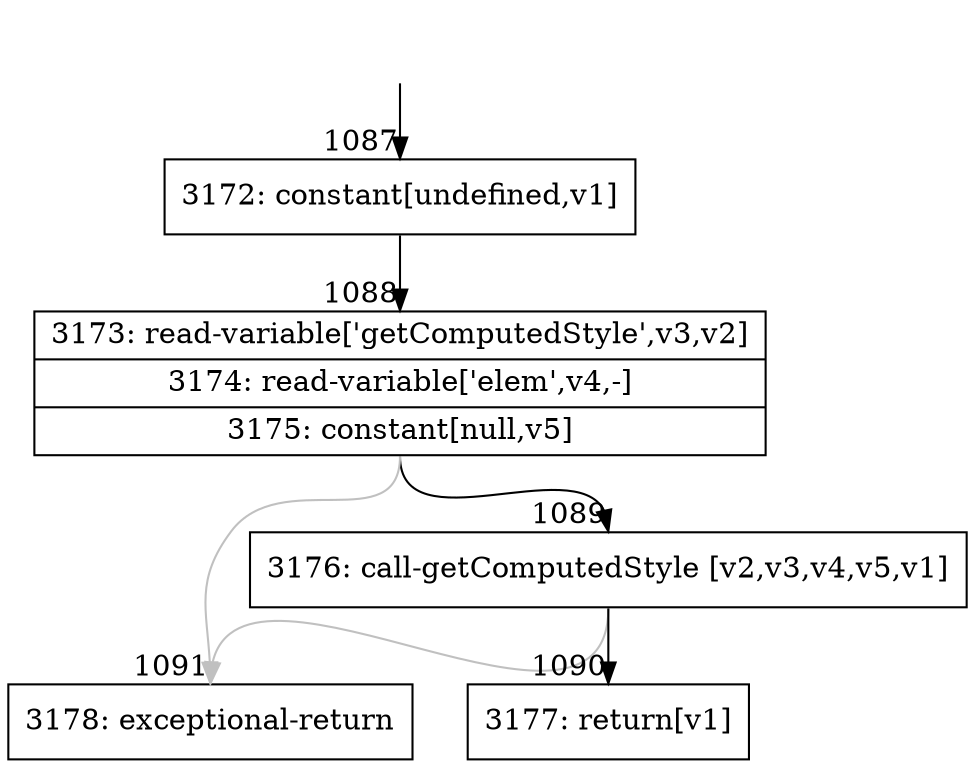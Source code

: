 digraph {
rankdir="TD"
BB_entry101[shape=none,label=""];
BB_entry101 -> BB1087 [tailport=s, headport=n, headlabel="    1087"]
BB1087 [shape=record label="{3172: constant[undefined,v1]}" ] 
BB1087 -> BB1088 [tailport=s, headport=n, headlabel="      1088"]
BB1088 [shape=record label="{3173: read-variable['getComputedStyle',v3,v2]|3174: read-variable['elem',v4,-]|3175: constant[null,v5]}" ] 
BB1088 -> BB1089 [tailport=s, headport=n, headlabel="      1089"]
BB1088 -> BB1091 [tailport=s, headport=n, color=gray, headlabel="      1091"]
BB1089 [shape=record label="{3176: call-getComputedStyle [v2,v3,v4,v5,v1]}" ] 
BB1089 -> BB1090 [tailport=s, headport=n, headlabel="      1090"]
BB1089 -> BB1091 [tailport=s, headport=n, color=gray]
BB1090 [shape=record label="{3177: return[v1]}" ] 
BB1091 [shape=record label="{3178: exceptional-return}" ] 
//#$~ 1520
}
